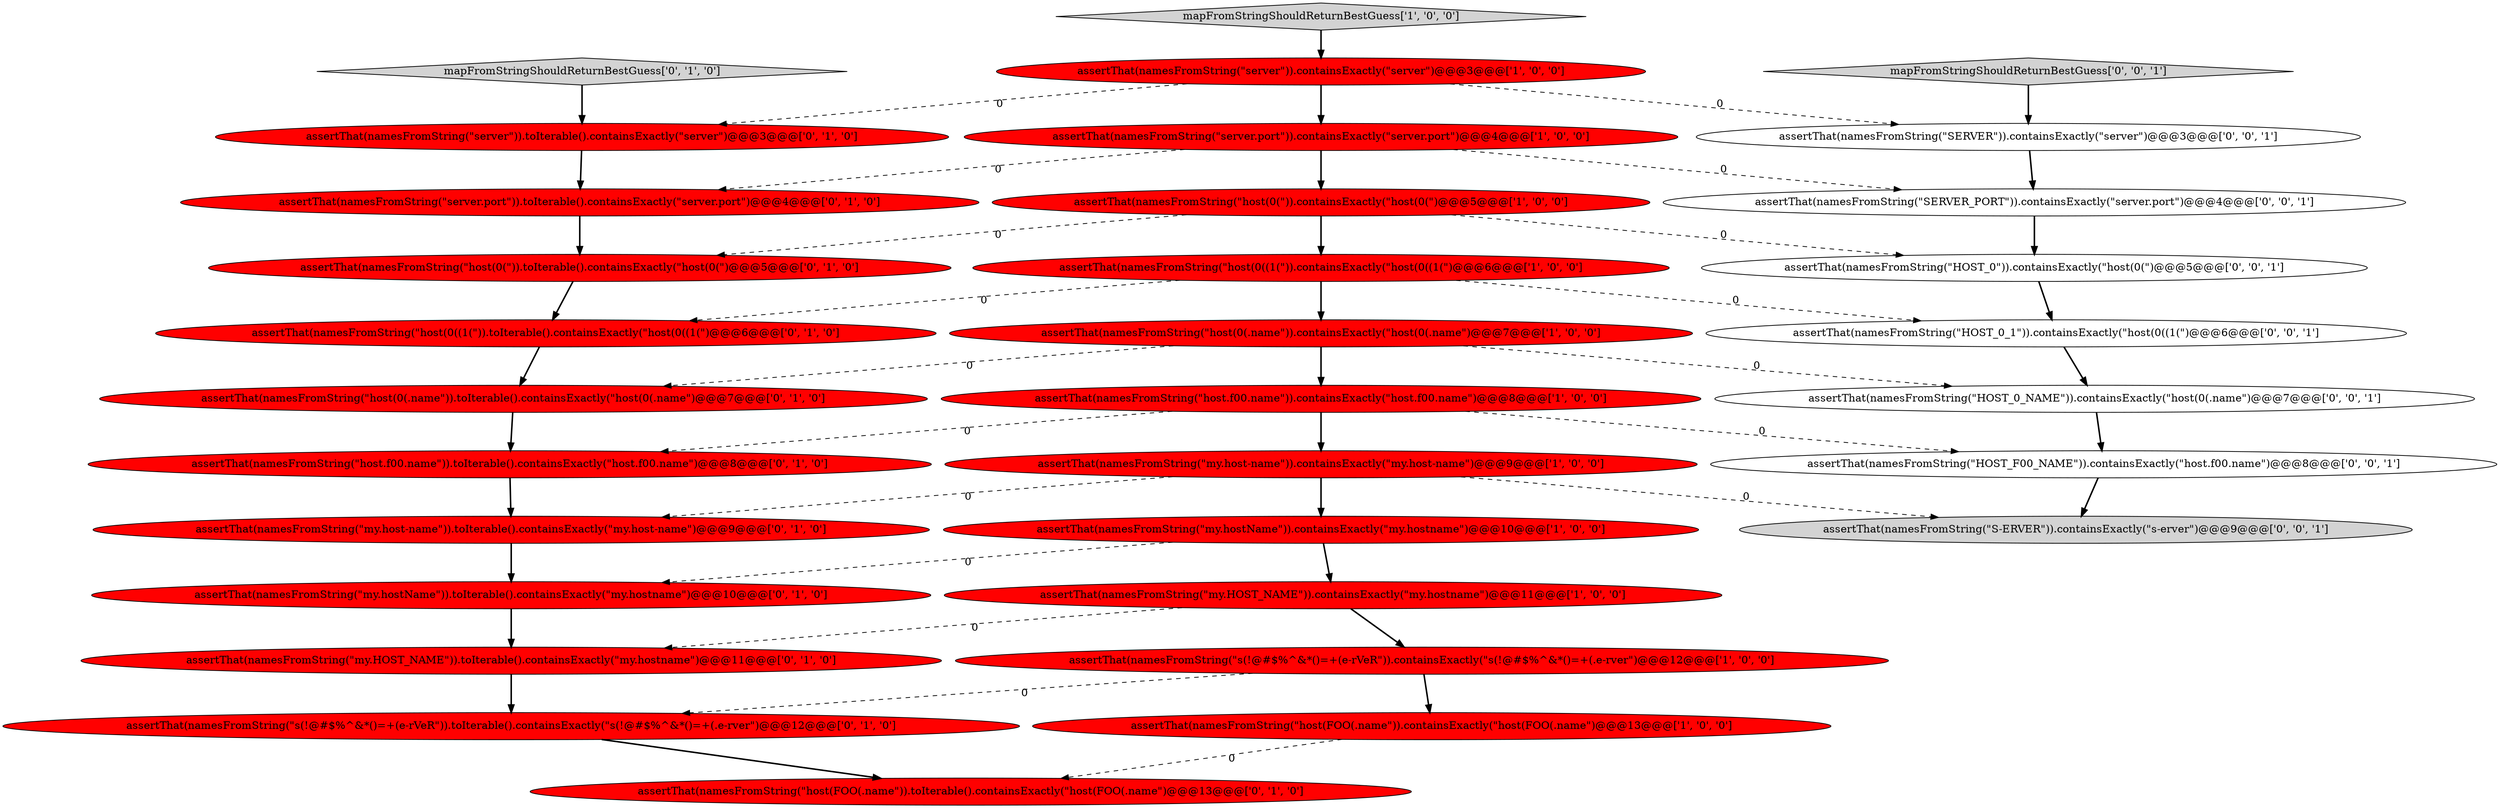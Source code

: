 digraph {
22 [style = filled, label = "mapFromStringShouldReturnBestGuess['0', '1', '0']", fillcolor = lightgray, shape = diamond image = "AAA0AAABBB2BBB"];
11 [style = filled, label = "assertThat(namesFromString(\"my.hostName\")).containsExactly(\"my.hostname\")@@@10@@@['1', '0', '0']", fillcolor = red, shape = ellipse image = "AAA1AAABBB1BBB"];
18 [style = filled, label = "assertThat(namesFromString(\"s(!@#$%^&*()=+(e-rVeR\")).toIterable().containsExactly(\"s(!@#$%^&*()=+(.e-rver\")@@@12@@@['0', '1', '0']", fillcolor = red, shape = ellipse image = "AAA1AAABBB2BBB"];
5 [style = filled, label = "assertThat(namesFromString(\"my.HOST_NAME\")).containsExactly(\"my.hostname\")@@@11@@@['1', '0', '0']", fillcolor = red, shape = ellipse image = "AAA1AAABBB1BBB"];
17 [style = filled, label = "assertThat(namesFromString(\"host(0(\")).toIterable().containsExactly(\"host(0(\")@@@5@@@['0', '1', '0']", fillcolor = red, shape = ellipse image = "AAA1AAABBB2BBB"];
10 [style = filled, label = "assertThat(namesFromString(\"host.f00.name\")).containsExactly(\"host.f00.name\")@@@8@@@['1', '0', '0']", fillcolor = red, shape = ellipse image = "AAA1AAABBB1BBB"];
9 [style = filled, label = "assertThat(namesFromString(\"host(FOO(.name\")).containsExactly(\"host(FOO(.name\")@@@13@@@['1', '0', '0']", fillcolor = red, shape = ellipse image = "AAA1AAABBB1BBB"];
26 [style = filled, label = "assertThat(namesFromString(\"HOST_0\")).containsExactly(\"host(0(\")@@@5@@@['0', '0', '1']", fillcolor = white, shape = ellipse image = "AAA0AAABBB3BBB"];
24 [style = filled, label = "mapFromStringShouldReturnBestGuess['0', '0', '1']", fillcolor = lightgray, shape = diamond image = "AAA0AAABBB3BBB"];
27 [style = filled, label = "assertThat(namesFromString(\"SERVER\")).containsExactly(\"server\")@@@3@@@['0', '0', '1']", fillcolor = white, shape = ellipse image = "AAA0AAABBB3BBB"];
6 [style = filled, label = "assertThat(namesFromString(\"server\")).containsExactly(\"server\")@@@3@@@['1', '0', '0']", fillcolor = red, shape = ellipse image = "AAA1AAABBB1BBB"];
23 [style = filled, label = "assertThat(namesFromString(\"host.f00.name\")).toIterable().containsExactly(\"host.f00.name\")@@@8@@@['0', '1', '0']", fillcolor = red, shape = ellipse image = "AAA1AAABBB2BBB"];
14 [style = filled, label = "assertThat(namesFromString(\"my.host-name\")).toIterable().containsExactly(\"my.host-name\")@@@9@@@['0', '1', '0']", fillcolor = red, shape = ellipse image = "AAA1AAABBB2BBB"];
31 [style = filled, label = "assertThat(namesFromString(\"HOST_0_NAME\")).containsExactly(\"host(0(.name\")@@@7@@@['0', '0', '1']", fillcolor = white, shape = ellipse image = "AAA0AAABBB3BBB"];
25 [style = filled, label = "assertThat(namesFromString(\"HOST_F00_NAME\")).containsExactly(\"host.f00.name\")@@@8@@@['0', '0', '1']", fillcolor = white, shape = ellipse image = "AAA0AAABBB3BBB"];
21 [style = filled, label = "assertThat(namesFromString(\"my.hostName\")).toIterable().containsExactly(\"my.hostname\")@@@10@@@['0', '1', '0']", fillcolor = red, shape = ellipse image = "AAA1AAABBB2BBB"];
16 [style = filled, label = "assertThat(namesFromString(\"server.port\")).toIterable().containsExactly(\"server.port\")@@@4@@@['0', '1', '0']", fillcolor = red, shape = ellipse image = "AAA1AAABBB2BBB"];
2 [style = filled, label = "assertThat(namesFromString(\"server.port\")).containsExactly(\"server.port\")@@@4@@@['1', '0', '0']", fillcolor = red, shape = ellipse image = "AAA1AAABBB1BBB"];
4 [style = filled, label = "assertThat(namesFromString(\"host(0((1(\")).containsExactly(\"host(0((1(\")@@@6@@@['1', '0', '0']", fillcolor = red, shape = ellipse image = "AAA1AAABBB1BBB"];
15 [style = filled, label = "assertThat(namesFromString(\"host(FOO(.name\")).toIterable().containsExactly(\"host(FOO(.name\")@@@13@@@['0', '1', '0']", fillcolor = red, shape = ellipse image = "AAA1AAABBB2BBB"];
3 [style = filled, label = "assertThat(namesFromString(\"host(0(.name\")).containsExactly(\"host(0(.name\")@@@7@@@['1', '0', '0']", fillcolor = red, shape = ellipse image = "AAA1AAABBB1BBB"];
1 [style = filled, label = "assertThat(namesFromString(\"s(!@#$%^&*()=+(e-rVeR\")).containsExactly(\"s(!@#$%^&*()=+(.e-rver\")@@@12@@@['1', '0', '0']", fillcolor = red, shape = ellipse image = "AAA1AAABBB1BBB"];
0 [style = filled, label = "mapFromStringShouldReturnBestGuess['1', '0', '0']", fillcolor = lightgray, shape = diamond image = "AAA0AAABBB1BBB"];
28 [style = filled, label = "assertThat(namesFromString(\"SERVER_PORT\")).containsExactly(\"server.port\")@@@4@@@['0', '0', '1']", fillcolor = white, shape = ellipse image = "AAA0AAABBB3BBB"];
19 [style = filled, label = "assertThat(namesFromString(\"my.HOST_NAME\")).toIterable().containsExactly(\"my.hostname\")@@@11@@@['0', '1', '0']", fillcolor = red, shape = ellipse image = "AAA1AAABBB2BBB"];
8 [style = filled, label = "assertThat(namesFromString(\"my.host-name\")).containsExactly(\"my.host-name\")@@@9@@@['1', '0', '0']", fillcolor = red, shape = ellipse image = "AAA1AAABBB1BBB"];
12 [style = filled, label = "assertThat(namesFromString(\"host(0((1(\")).toIterable().containsExactly(\"host(0((1(\")@@@6@@@['0', '1', '0']", fillcolor = red, shape = ellipse image = "AAA1AAABBB2BBB"];
20 [style = filled, label = "assertThat(namesFromString(\"host(0(.name\")).toIterable().containsExactly(\"host(0(.name\")@@@7@@@['0', '1', '0']", fillcolor = red, shape = ellipse image = "AAA1AAABBB2BBB"];
13 [style = filled, label = "assertThat(namesFromString(\"server\")).toIterable().containsExactly(\"server\")@@@3@@@['0', '1', '0']", fillcolor = red, shape = ellipse image = "AAA1AAABBB2BBB"];
30 [style = filled, label = "assertThat(namesFromString(\"S-ERVER\")).containsExactly(\"s-erver\")@@@9@@@['0', '0', '1']", fillcolor = lightgray, shape = ellipse image = "AAA0AAABBB3BBB"];
29 [style = filled, label = "assertThat(namesFromString(\"HOST_0_1\")).containsExactly(\"host(0((1(\")@@@6@@@['0', '0', '1']", fillcolor = white, shape = ellipse image = "AAA0AAABBB3BBB"];
7 [style = filled, label = "assertThat(namesFromString(\"host(0(\")).containsExactly(\"host(0(\")@@@5@@@['1', '0', '0']", fillcolor = red, shape = ellipse image = "AAA1AAABBB1BBB"];
4->3 [style = bold, label=""];
19->18 [style = bold, label=""];
31->25 [style = bold, label=""];
21->19 [style = bold, label=""];
0->6 [style = bold, label=""];
7->17 [style = dashed, label="0"];
3->31 [style = dashed, label="0"];
25->30 [style = bold, label=""];
26->29 [style = bold, label=""];
27->28 [style = bold, label=""];
29->31 [style = bold, label=""];
18->15 [style = bold, label=""];
12->20 [style = bold, label=""];
28->26 [style = bold, label=""];
1->18 [style = dashed, label="0"];
7->4 [style = bold, label=""];
16->17 [style = bold, label=""];
8->14 [style = dashed, label="0"];
13->16 [style = bold, label=""];
1->9 [style = bold, label=""];
4->12 [style = dashed, label="0"];
6->2 [style = bold, label=""];
23->14 [style = bold, label=""];
3->10 [style = bold, label=""];
5->1 [style = bold, label=""];
11->5 [style = bold, label=""];
17->12 [style = bold, label=""];
6->13 [style = dashed, label="0"];
20->23 [style = bold, label=""];
10->8 [style = bold, label=""];
6->27 [style = dashed, label="0"];
2->16 [style = dashed, label="0"];
3->20 [style = dashed, label="0"];
2->28 [style = dashed, label="0"];
8->30 [style = dashed, label="0"];
2->7 [style = bold, label=""];
4->29 [style = dashed, label="0"];
7->26 [style = dashed, label="0"];
10->23 [style = dashed, label="0"];
8->11 [style = bold, label=""];
5->19 [style = dashed, label="0"];
24->27 [style = bold, label=""];
10->25 [style = dashed, label="0"];
14->21 [style = bold, label=""];
22->13 [style = bold, label=""];
9->15 [style = dashed, label="0"];
11->21 [style = dashed, label="0"];
}
